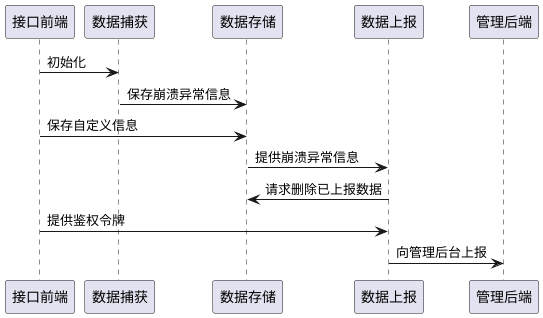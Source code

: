 @startuml
'https://plantuml.com/use-case-diagram

接口前端 -> 数据捕获: 初始化
数据捕获 -> 数据存储: 保存崩溃异常信息
接口前端 -> 数据存储: 保存自定义信息
数据存储 -> 数据上报: 提供崩溃异常信息
数据上报 -> 数据存储: 请求删除已上报数据
接口前端 -> 数据上报: 提供鉴权令牌
数据上报 -> 管理后端 :向管理后台上报
@enduml